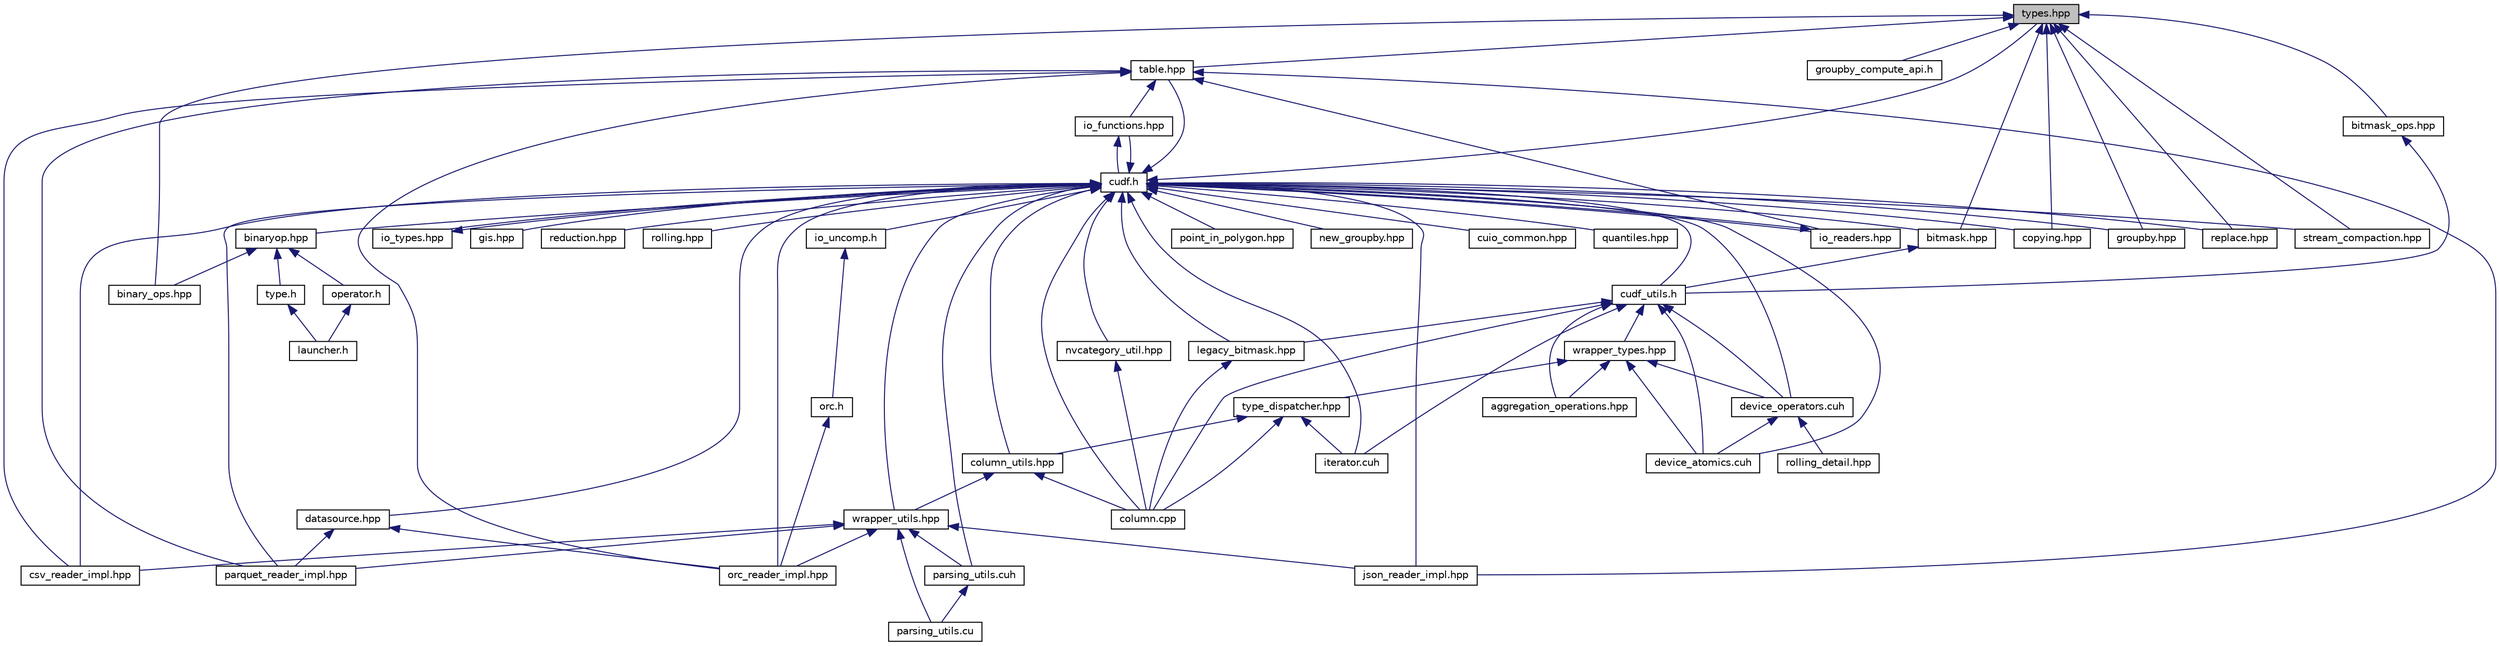 digraph "types.hpp"
{
  edge [fontname="Helvetica",fontsize="10",labelfontname="Helvetica",labelfontsize="10"];
  node [fontname="Helvetica",fontsize="10",shape=record];
  Node18 [label="types.hpp",height=0.2,width=0.4,color="black", fillcolor="grey75", style="filled", fontcolor="black"];
  Node18 -> Node19 [dir="back",color="midnightblue",fontsize="10",style="solid",fontname="Helvetica"];
  Node19 [label="binary_ops.hpp",height=0.2,width=0.4,color="black", fillcolor="white", style="filled",URL="$binary__ops_8hpp_source.html"];
  Node18 -> Node20 [dir="back",color="midnightblue",fontsize="10",style="solid",fontname="Helvetica"];
  Node20 [label="bitmask_ops.hpp",height=0.2,width=0.4,color="black", fillcolor="white", style="filled",URL="$bitmask__ops_8hpp.html",tooltip="Internal functions for bitmask operations. "];
  Node20 -> Node21 [dir="back",color="midnightblue",fontsize="10",style="solid",fontname="Helvetica"];
  Node21 [label="cudf_utils.h",height=0.2,width=0.4,color="black", fillcolor="white", style="filled",URL="$cudf__utils_8h_source.html"];
  Node21 -> Node22 [dir="back",color="midnightblue",fontsize="10",style="solid",fontname="Helvetica"];
  Node22 [label="legacy_bitmask.hpp",height=0.2,width=0.4,color="black", fillcolor="white", style="filled",URL="$legacy__bitmask_8hpp_source.html"];
  Node22 -> Node23 [dir="back",color="midnightblue",fontsize="10",style="solid",fontname="Helvetica"];
  Node23 [label="column.cpp",height=0.2,width=0.4,color="black", fillcolor="white", style="filled",URL="$column_8cpp.html",tooltip="Operations on GDF columns. "];
  Node21 -> Node23 [dir="back",color="midnightblue",fontsize="10",style="solid",fontname="Helvetica"];
  Node21 -> Node24 [dir="back",color="midnightblue",fontsize="10",style="solid",fontname="Helvetica"];
  Node24 [label="aggregation_operations.hpp",height=0.2,width=0.4,color="black", fillcolor="white", style="filled",URL="$aggregation__operations_8hpp.html",tooltip="This header defines the functors that may be used as aggregation operations for the hash-based groupb..."];
  Node21 -> Node25 [dir="back",color="midnightblue",fontsize="10",style="solid",fontname="Helvetica"];
  Node25 [label="iterator.cuh",height=0.2,width=0.4,color="black", fillcolor="white", style="filled",URL="$iterator_8cuh.html",tooltip="provide column input iterator with/without nulls "];
  Node21 -> Node26 [dir="back",color="midnightblue",fontsize="10",style="solid",fontname="Helvetica"];
  Node26 [label="device_atomics.cuh",height=0.2,width=0.4,color="black", fillcolor="white", style="filled",URL="$device__atomics_8cuh.html",tooltip="overloads for CUDA atomic operations "];
  Node21 -> Node27 [dir="back",color="midnightblue",fontsize="10",style="solid",fontname="Helvetica"];
  Node27 [label="device_operators.cuh",height=0.2,width=0.4,color="black", fillcolor="white", style="filled",URL="$device__operators_8cuh.html",tooltip="definition of the device operators "];
  Node27 -> Node28 [dir="back",color="midnightblue",fontsize="10",style="solid",fontname="Helvetica"];
  Node28 [label="rolling_detail.hpp",height=0.2,width=0.4,color="black", fillcolor="white", style="filled",URL="$rolling__detail_8hpp_source.html"];
  Node27 -> Node26 [dir="back",color="midnightblue",fontsize="10",style="solid",fontname="Helvetica"];
  Node21 -> Node29 [dir="back",color="midnightblue",fontsize="10",style="solid",fontname="Helvetica"];
  Node29 [label="wrapper_types.hpp",height=0.2,width=0.4,color="black", fillcolor="white", style="filled",URL="$wrapper__types_8hpp.html",tooltip="Wrapper structs for for the non-fundamental gdf_dtype types. "];
  Node29 -> Node24 [dir="back",color="midnightblue",fontsize="10",style="solid",fontname="Helvetica"];
  Node29 -> Node26 [dir="back",color="midnightblue",fontsize="10",style="solid",fontname="Helvetica"];
  Node29 -> Node27 [dir="back",color="midnightblue",fontsize="10",style="solid",fontname="Helvetica"];
  Node29 -> Node30 [dir="back",color="midnightblue",fontsize="10",style="solid",fontname="Helvetica"];
  Node30 [label="type_dispatcher.hpp",height=0.2,width=0.4,color="black", fillcolor="white", style="filled",URL="$type__dispatcher_8hpp_source.html"];
  Node30 -> Node23 [dir="back",color="midnightblue",fontsize="10",style="solid",fontname="Helvetica"];
  Node30 -> Node25 [dir="back",color="midnightblue",fontsize="10",style="solid",fontname="Helvetica"];
  Node30 -> Node31 [dir="back",color="midnightblue",fontsize="10",style="solid",fontname="Helvetica"];
  Node31 [label="column_utils.hpp",height=0.2,width=0.4,color="black", fillcolor="white", style="filled",URL="$column__utils_8hpp_source.html"];
  Node31 -> Node23 [dir="back",color="midnightblue",fontsize="10",style="solid",fontname="Helvetica"];
  Node31 -> Node32 [dir="back",color="midnightblue",fontsize="10",style="solid",fontname="Helvetica"];
  Node32 [label="wrapper_utils.hpp",height=0.2,width=0.4,color="black", fillcolor="white", style="filled",URL="$wrapper__utils_8hpp_source.html"];
  Node32 -> Node33 [dir="back",color="midnightblue",fontsize="10",style="solid",fontname="Helvetica"];
  Node33 [label="csv_reader_impl.hpp",height=0.2,width=0.4,color="black", fillcolor="white", style="filled",URL="$csv__reader__impl_8hpp_source.html"];
  Node32 -> Node34 [dir="back",color="midnightblue",fontsize="10",style="solid",fontname="Helvetica"];
  Node34 [label="json_reader_impl.hpp",height=0.2,width=0.4,color="black", fillcolor="white", style="filled",URL="$json__reader__impl_8hpp_source.html"];
  Node32 -> Node35 [dir="back",color="midnightblue",fontsize="10",style="solid",fontname="Helvetica"];
  Node35 [label="orc_reader_impl.hpp",height=0.2,width=0.4,color="black", fillcolor="white", style="filled",URL="$orc__reader__impl_8hpp_source.html"];
  Node32 -> Node36 [dir="back",color="midnightblue",fontsize="10",style="solid",fontname="Helvetica"];
  Node36 [label="parquet_reader_impl.hpp",height=0.2,width=0.4,color="black", fillcolor="white", style="filled",URL="$parquet__reader__impl_8hpp_source.html"];
  Node32 -> Node37 [dir="back",color="midnightblue",fontsize="10",style="solid",fontname="Helvetica"];
  Node37 [label="parsing_utils.cuh",height=0.2,width=0.4,color="black", fillcolor="white", style="filled",URL="$parsing__utils_8cuh.html"];
  Node37 -> Node38 [dir="back",color="midnightblue",fontsize="10",style="solid",fontname="Helvetica"];
  Node38 [label="parsing_utils.cu",height=0.2,width=0.4,color="black", fillcolor="white", style="filled",URL="$parsing__utils_8cu.html"];
  Node32 -> Node38 [dir="back",color="midnightblue",fontsize="10",style="solid",fontname="Helvetica"];
  Node18 -> Node39 [dir="back",color="midnightblue",fontsize="10",style="solid",fontname="Helvetica"];
  Node39 [label="groupby_compute_api.h",height=0.2,width=0.4,color="black", fillcolor="white", style="filled",URL="$groupby__compute__api_8h_source.html"];
  Node18 -> Node40 [dir="back",color="midnightblue",fontsize="10",style="solid",fontname="Helvetica"];
  Node40 [label="table.hpp",height=0.2,width=0.4,color="black", fillcolor="white", style="filled",URL="$table_8hpp_source.html"];
  Node40 -> Node33 [dir="back",color="midnightblue",fontsize="10",style="solid",fontname="Helvetica"];
  Node40 -> Node34 [dir="back",color="midnightblue",fontsize="10",style="solid",fontname="Helvetica"];
  Node40 -> Node35 [dir="back",color="midnightblue",fontsize="10",style="solid",fontname="Helvetica"];
  Node40 -> Node36 [dir="back",color="midnightblue",fontsize="10",style="solid",fontname="Helvetica"];
  Node40 -> Node41 [dir="back",color="midnightblue",fontsize="10",style="solid",fontname="Helvetica"];
  Node41 [label="io_functions.hpp",height=0.2,width=0.4,color="black", fillcolor="white", style="filled",URL="$io__functions_8hpp_source.html"];
  Node41 -> Node42 [dir="back",color="midnightblue",fontsize="10",style="solid",fontname="Helvetica"];
  Node42 [label="cudf.h",height=0.2,width=0.4,color="black", fillcolor="white", style="filled",URL="$cudf_8h_source.html"];
  Node42 -> Node22 [dir="back",color="midnightblue",fontsize="10",style="solid",fontname="Helvetica"];
  Node42 -> Node23 [dir="back",color="midnightblue",fontsize="10",style="solid",fontname="Helvetica"];
  Node42 -> Node43 [dir="back",color="midnightblue",fontsize="10",style="solid",fontname="Helvetica"];
  Node43 [label="point_in_polygon.hpp",height=0.2,width=0.4,color="black", fillcolor="white", style="filled",URL="$point__in__polygon_8hpp_source.html"];
  Node42 -> Node44 [dir="back",color="midnightblue",fontsize="10",style="solid",fontname="Helvetica"];
  Node44 [label="new_groupby.hpp",height=0.2,width=0.4,color="black", fillcolor="white", style="filled",URL="$new__groupby_8hpp_source.html"];
  Node42 -> Node45 [dir="back",color="midnightblue",fontsize="10",style="solid",fontname="Helvetica"];
  Node45 [label="io_uncomp.h",height=0.2,width=0.4,color="black", fillcolor="white", style="filled",URL="$io__uncomp_8h_source.html"];
  Node45 -> Node46 [dir="back",color="midnightblue",fontsize="10",style="solid",fontname="Helvetica"];
  Node46 [label="orc.h",height=0.2,width=0.4,color="black", fillcolor="white", style="filled",URL="$orc_8h_source.html"];
  Node46 -> Node35 [dir="back",color="midnightblue",fontsize="10",style="solid",fontname="Helvetica"];
  Node42 -> Node33 [dir="back",color="midnightblue",fontsize="10",style="solid",fontname="Helvetica"];
  Node42 -> Node47 [dir="back",color="midnightblue",fontsize="10",style="solid",fontname="Helvetica"];
  Node47 [label="cuio_common.hpp",height=0.2,width=0.4,color="black", fillcolor="white", style="filled",URL="$cuio__common_8hpp_source.html"];
  Node42 -> Node34 [dir="back",color="midnightblue",fontsize="10",style="solid",fontname="Helvetica"];
  Node42 -> Node35 [dir="back",color="midnightblue",fontsize="10",style="solid",fontname="Helvetica"];
  Node42 -> Node36 [dir="back",color="midnightblue",fontsize="10",style="solid",fontname="Helvetica"];
  Node42 -> Node48 [dir="back",color="midnightblue",fontsize="10",style="solid",fontname="Helvetica"];
  Node48 [label="datasource.hpp",height=0.2,width=0.4,color="black", fillcolor="white", style="filled",URL="$datasource_8hpp_source.html"];
  Node48 -> Node35 [dir="back",color="midnightblue",fontsize="10",style="solid",fontname="Helvetica"];
  Node48 -> Node36 [dir="back",color="midnightblue",fontsize="10",style="solid",fontname="Helvetica"];
  Node42 -> Node37 [dir="back",color="midnightblue",fontsize="10",style="solid",fontname="Helvetica"];
  Node42 -> Node32 [dir="back",color="midnightblue",fontsize="10",style="solid",fontname="Helvetica"];
  Node42 -> Node25 [dir="back",color="midnightblue",fontsize="10",style="solid",fontname="Helvetica"];
  Node42 -> Node49 [dir="back",color="midnightblue",fontsize="10",style="solid",fontname="Helvetica"];
  Node49 [label="quantiles.hpp",height=0.2,width=0.4,color="black", fillcolor="white", style="filled",URL="$quantiles_8hpp_source.html"];
  Node42 -> Node50 [dir="back",color="midnightblue",fontsize="10",style="solid",fontname="Helvetica"];
  Node50 [label="nvcategory_util.hpp",height=0.2,width=0.4,color="black", fillcolor="white", style="filled",URL="$nvcategory__util_8hpp_source.html"];
  Node50 -> Node23 [dir="back",color="midnightblue",fontsize="10",style="solid",fontname="Helvetica"];
  Node42 -> Node31 [dir="back",color="midnightblue",fontsize="10",style="solid",fontname="Helvetica"];
  Node42 -> Node21 [dir="back",color="midnightblue",fontsize="10",style="solid",fontname="Helvetica"];
  Node42 -> Node26 [dir="back",color="midnightblue",fontsize="10",style="solid",fontname="Helvetica"];
  Node42 -> Node27 [dir="back",color="midnightblue",fontsize="10",style="solid",fontname="Helvetica"];
  Node42 -> Node51 [dir="back",color="midnightblue",fontsize="10",style="solid",fontname="Helvetica"];
  Node51 [label="binaryop.hpp",height=0.2,width=0.4,color="black", fillcolor="white", style="filled",URL="$binaryop_8hpp_source.html"];
  Node51 -> Node52 [dir="back",color="midnightblue",fontsize="10",style="solid",fontname="Helvetica"];
  Node52 [label="type.h",height=0.2,width=0.4,color="black", fillcolor="white", style="filled",URL="$type_8h_source.html"];
  Node52 -> Node53 [dir="back",color="midnightblue",fontsize="10",style="solid",fontname="Helvetica"];
  Node53 [label="launcher.h",height=0.2,width=0.4,color="black", fillcolor="white", style="filled",URL="$launcher_8h_source.html"];
  Node51 -> Node54 [dir="back",color="midnightblue",fontsize="10",style="solid",fontname="Helvetica"];
  Node54 [label="operator.h",height=0.2,width=0.4,color="black", fillcolor="white", style="filled",URL="$operator_8h_source.html"];
  Node54 -> Node53 [dir="back",color="midnightblue",fontsize="10",style="solid",fontname="Helvetica"];
  Node51 -> Node19 [dir="back",color="midnightblue",fontsize="10",style="solid",fontname="Helvetica"];
  Node42 -> Node55 [dir="back",color="midnightblue",fontsize="10",style="solid",fontname="Helvetica"];
  Node55 [label="io_types.hpp",height=0.2,width=0.4,color="black", fillcolor="white", style="filled",URL="$io__types_8hpp_source.html"];
  Node55 -> Node42 [dir="back",color="midnightblue",fontsize="10",style="solid",fontname="Helvetica"];
  Node42 -> Node41 [dir="back",color="midnightblue",fontsize="10",style="solid",fontname="Helvetica"];
  Node42 -> Node40 [dir="back",color="midnightblue",fontsize="10",style="solid",fontname="Helvetica"];
  Node42 -> Node18 [dir="back",color="midnightblue",fontsize="10",style="solid",fontname="Helvetica"];
  Node42 -> Node56 [dir="back",color="midnightblue",fontsize="10",style="solid",fontname="Helvetica"];
  Node56 [label="io_readers.hpp",height=0.2,width=0.4,color="black", fillcolor="white", style="filled",URL="$io__readers_8hpp_source.html"];
  Node56 -> Node42 [dir="back",color="midnightblue",fontsize="10",style="solid",fontname="Helvetica"];
  Node42 -> Node57 [dir="back",color="midnightblue",fontsize="10",style="solid",fontname="Helvetica"];
  Node57 [label="bitmask.hpp",height=0.2,width=0.4,color="black", fillcolor="white", style="filled",URL="$bitmask_8hpp_source.html"];
  Node57 -> Node21 [dir="back",color="midnightblue",fontsize="10",style="solid",fontname="Helvetica"];
  Node42 -> Node58 [dir="back",color="midnightblue",fontsize="10",style="solid",fontname="Helvetica"];
  Node58 [label="copying.hpp",height=0.2,width=0.4,color="black", fillcolor="white", style="filled",URL="$copying_8hpp_source.html"];
  Node42 -> Node59 [dir="back",color="midnightblue",fontsize="10",style="solid",fontname="Helvetica"];
  Node59 [label="gis.hpp",height=0.2,width=0.4,color="black", fillcolor="white", style="filled",URL="$gis_8hpp_source.html"];
  Node42 -> Node60 [dir="back",color="midnightblue",fontsize="10",style="solid",fontname="Helvetica"];
  Node60 [label="groupby.hpp",height=0.2,width=0.4,color="black", fillcolor="white", style="filled",URL="$groupby_8hpp_source.html"];
  Node42 -> Node61 [dir="back",color="midnightblue",fontsize="10",style="solid",fontname="Helvetica"];
  Node61 [label="reduction.hpp",height=0.2,width=0.4,color="black", fillcolor="white", style="filled",URL="$reduction_8hpp_source.html"];
  Node42 -> Node62 [dir="back",color="midnightblue",fontsize="10",style="solid",fontname="Helvetica"];
  Node62 [label="replace.hpp",height=0.2,width=0.4,color="black", fillcolor="white", style="filled",URL="$replace_8hpp_source.html"];
  Node42 -> Node63 [dir="back",color="midnightblue",fontsize="10",style="solid",fontname="Helvetica"];
  Node63 [label="rolling.hpp",height=0.2,width=0.4,color="black", fillcolor="white", style="filled",URL="$rolling_8hpp_source.html"];
  Node42 -> Node64 [dir="back",color="midnightblue",fontsize="10",style="solid",fontname="Helvetica"];
  Node64 [label="stream_compaction.hpp",height=0.2,width=0.4,color="black", fillcolor="white", style="filled",URL="$stream__compaction_8hpp_source.html"];
  Node40 -> Node56 [dir="back",color="midnightblue",fontsize="10",style="solid",fontname="Helvetica"];
  Node18 -> Node57 [dir="back",color="midnightblue",fontsize="10",style="solid",fontname="Helvetica"];
  Node18 -> Node58 [dir="back",color="midnightblue",fontsize="10",style="solid",fontname="Helvetica"];
  Node18 -> Node60 [dir="back",color="midnightblue",fontsize="10",style="solid",fontname="Helvetica"];
  Node18 -> Node62 [dir="back",color="midnightblue",fontsize="10",style="solid",fontname="Helvetica"];
  Node18 -> Node64 [dir="back",color="midnightblue",fontsize="10",style="solid",fontname="Helvetica"];
}
